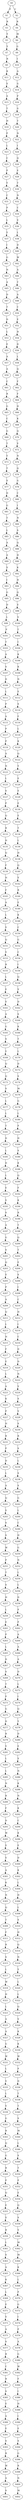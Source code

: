 strict digraph  {
	S0 -> S1 [ label = P ];
	S0 -> S2 [ label = C ];
	S1 -> S3 [ label = R ];
	S2 -> S4 [ label = R ];
	S3 -> S5 [ label = Y ];
	S4 -> S6 [ label = M ];
	S5 -> S7 [ label = Y ];
	S6 -> S8 [ label = G ];
	S7 -> S9 [ label = R ];
	S8 -> S10 [ label = I ];
	S9 -> S11 [ label = R ];
	S10 -> S12 [ label = A ];
	S11 -> S13 [ label = V ];
	S12 -> S14 [ label = G ];
	S13 -> S15 [ label = A ];
	S14 -> S16 [ label = P ];
	S15 -> S17 [ label = T ];
	S16 -> S18 [ label = G ];
	S17 -> S19 [ label = H ];
	S18 -> S20 [ label = T ];
	S19 -> S21 [ label = P ];
	S20 -> S22 [ label = N ];
	S21 -> S23 [ label = L ];
	S22 -> S24 [ label = I ];
	S23 -> S25 [ label = C ];
	S24 -> S26 [ label = Q ];
	S25 -> S27 [ label = P ];
	S26 -> S28 [ label = E ];
	S27 -> S29 [ label = Y ];
	S28 -> S30 [ label = T ];
	S29 -> S31 [ label = C ];
	S30 -> S32 [ label = N ];
	S31 -> S33 [ label = P ];
	S32 -> S34 [ label = C ];
	S33 -> S35 [ label = L ];
	S34 -> S36 [ label = V ];
	S35 -> S37 [ label = Y ];
	S36 -> S38 [ label = L ];
	S37 -> S39 [ label = I ];
	S38 -> S40 [ label = D ];
	S39 -> S41 [ label = G ];
	S40 -> S42 [ label = W ];
	S41 -> S43 [ label = N ];
	S42 -> S44 [ label = A ];
	S43 -> S45 [ label = A ];
	S44 -> S46 [ label = T ];
	S45 -> S47 [ label = D ];
	S46 -> S48 [ label = A ];
	S47 -> S49 [ label = T ];
	S48 -> S50 [ label = C ];
	S49 -> S51 [ label = D ];
	S50 -> S52 [ label = E ];
	S51 -> S53 [ label = L ];
	S52 -> S54 [ label = H ];
	S53 -> S55 [ label = E ];
	S54 -> S56 [ label = D ];
	S55 -> S57 [ label = A ];
	S56 -> S58 [ label = L ];
	S57 -> S59 [ label = A ];
	S58 -> S60 [ label = Q ];
	S59 -> S61 [ label = C ];
	S60 -> S62 [ label = F ];
	S61 -> S63 [ label = R ];
	S62 -> S64 [ label = F ];
	S63 -> S65 [ label = G ];
	S64 -> S66 [ label = H ];
	S65 -> S67 [ label = C ];
	S66 -> S68 [ label = K ];
	S67 -> S69 [ label = G ];
	S68 -> S70 [ label = Q ];
	S69 -> S71 [ label = T ];
	S70 -> S72 [ label = V ];
	S71 -> S73 [ label = Y ];
	S72 -> S74 [ label = N ];
	S73 -> S75 [ label = T ];
	S74 -> S76 [ label = Q ];
	S75 -> S77 [ label = V ];
	S76 -> S78 [ label = G ];
	S77 -> S79 [ label = D ];
	S78 -> S80 [ label = C ];
	S79 -> S81 [ label = G ];
	S80 -> S82 [ label = I ];
	S81 -> S83 [ label = T ];
	S82 -> S84 [ label = N ];
	S83 -> S85 [ label = L ];
	S84 -> S86 [ label = S ];
	S85 -> S87 [ label = A ];
	S86 -> S88 [ label = Q ];
	S87 -> S89 [ label = A ];
	S88 -> S90 [ label = H ];
	S89 -> S91 [ label = V ];
	S90 -> S92 [ label = K ];
	S91 -> S93 [ label = I ];
	S92 -> S94 [ label = H ];
	S93 -> S95 [ label = G ];
	S94 -> S96 [ label = Q ];
	S95 -> S97 [ label = D ];
	S96 -> S98 [ label = E ];
	S97 -> S99 [ label = L ];
	S98 -> S100 [ label = V ];
	S99 -> S101 [ label = P ];
	S100 -> S102 [ label = T ];
	S101 -> S103 [ label = T ];
	S102 -> S104 [ label = I ];
	S103 -> S105 [ label = A ];
	S104 -> S106 [ label = K ];
	S105 -> S107 [ label = S ];
	S106 -> S108 [ label = K ];
	S107 -> S109 [ label = D ];
	S108 -> S110 [ label = N ];
	S109 -> S111 [ label = L ];
	S110 -> S112 [ label = E ];
	S111 -> S113 [ label = P ];
	S112 -> S114 [ label = S ];
	S113 -> S115 [ label = A ];
	S114 -> S116 [ label = F ];
	S115 -> S117 [ label = P ];
	S116 -> S118 [ label = L ];
	S117 -> S119 [ label = P ];
	S118 -> S120 [ label = K ];
	S119 -> S121 [ label = A ];
	S120 -> S122 [ label = Q ];
	S121 -> S123 [ label = N ];
	S122 -> S124 [ label = Y ];
	S123 -> S125 [ label = L ];
	S124 -> S126 [ label = E ];
	S125 -> S127 [ label = S ];
	S126 -> S128 [ label = E ];
	S127 -> S129 [ label = P ];
	S128 -> S130 [ label = E ];
	S129 -> S131 [ label = Q ];
	S130 -> S132 [ label = E ];
	S131 -> S133 [ label = R ];
	S132 -> S134 [ label = T ];
	S133 -> S135 [ label = H ];
	S134 -> S136 [ label = L ];
	S135 -> S137 [ label = Q ];
	S136 -> S138 [ label = H ];
	S137 -> S139 [ label = F ];
	S138 -> S140 [ label = Q ];
	S139 -> S141 [ label = H ];
	S140 -> S142 [ label = V ];
	S141 -> S143 [ label = F ];
	S142 -> S144 [ label = R ];
	S143 -> S145 [ label = A ];
	S144 -> S146 [ label = E ];
	S145 -> S147 [ label = L ];
	S146 -> S148 [ label = K ];
	S147 -> S149 [ label = V ];
	S148 -> S150 [ label = C ];
	S149 -> S151 [ label = Q ];
	S150 -> S152 [ label = G ];
	S151 -> S153 [ label = V ];
	S152 -> S154 [ label = C ];
	S153 -> S155 [ label = R ];
	S154 -> S156 [ label = I ];
	S155 -> S157 [ label = L ];
	S156 -> S158 [ label = Q ];
	S157 -> S159 [ label = E ];
	S158 -> S160 [ label = V ];
	S159 -> S161 [ label = V ];
	S160 -> S162 [ label = D ];
	S161 -> S163 [ label = A ];
	S162 -> S164 [ label = S ];
	S163 -> S165 [ label = G ];
	S164 -> S166 [ label = K ];
	S165 -> S167 [ label = S ];
	S166 -> S168 [ label = T ];
	S167 -> S169 [ label = Y ];
	S168 -> S170 [ label = L ];
	S169 -> S171 [ label = Q ];
	S170 -> S172 [ label = D ];
	S171 -> S173 [ label = Q ];
	S172 -> S174 [ label = S ];
	S173 -> S175 [ label = S ];
	S174 -> S176 [ label = M ];
	S175 -> S177 [ label = L ];
	S176 -> S178 [ label = G ];
	S177 -> S179 [ label = L ];
	S178 -> S180 [ label = L ];
	S179 -> S181 [ label = T ];
	S180 -> S182 [ label = P ];
	S181 -> S183 [ label = D ];
	S182 -> S184 [ label = H ];
	S183 -> S185 [ label = L ];
	S184 -> S186 [ label = S ];
	S185 -> S187 [ label = D ];
	S186 -> S188 [ label = K ];
	S187 -> S189 [ label = L ];
	S188 -> S190 [ label = Q ];
	S189 -> S191 [ label = E ];
	S190 -> S192 [ label = F ];
	S191 -> S193 [ label = V ];
	S192 -> S194 [ label = K ];
	S193 -> S195 [ label = S ];
	S194 -> S196 [ label = R ];
	S195 -> S197 [ label = A ];
	S196 -> S198 [ label = T ];
	S197 -> S199 [ label = G ];
	S198 -> S200 [ label = Q ];
	S199 -> S201 [ label = S ];
	S200 -> S202 [ label = T ];
	S201 -> S203 [ label = Q ];
	S202 -> S204 [ label = E ];
	S203 -> S205 [ label = V ];
	S204 -> S206 [ label = S ];
	S205 -> S207 [ label = P ];
	S206 -> S208 [ label = I ];
	S207 -> S209 [ label = A ];
	S208 -> S210 [ label = C ];
	S209 -> S211 [ label = Q ];
	S210 -> S212 [ label = H ];
	S211 -> S213 [ label = L ];
	S212 -> S214 [ label = I ];
	S213 -> S215 [ label = H ];
	S214 -> S216 [ label = C ];
	S215 -> S217 [ label = F ];
	S216 -> S218 [ label = D ];
	S217 -> S219 [ label = E ];
	S218 -> S220 [ label = D ];
	S219 -> S221 [ label = L ];
	S220 -> S222 [ label = N ];
	S221 -> S223 [ label = A ];
	S222 -> S224 [ label = V ];
	S223 -> S225 [ label = K ];
	S224 -> S226 [ label = S ];
	S225 -> S227 [ label = P ];
	S226 -> S228 [ label = V ];
	S227 -> S229 [ label = H ];
	S228 -> S230 [ label = S ];
	S229 -> S231 [ label = R ];
	S230 -> S232 [ label = R ];
	S231 -> S233 [ label = P ];
	S232 -> S234 [ label = S ];
	S233 -> S235 [ label = D ];
	S234 -> S236 [ label = L ];
	S235 -> S237 [ label = L ];
	S236 -> S238 [ label = S ];
	S237 -> S239 [ label = A ];
	S238 -> S240 [ label = S ];
	S239 -> S241 [ label = Q ];
	S240 -> S242 [ label = G ];
	S241 -> S243 [ label = V ];
	S242 -> S244 [ label = L ];
	S243 -> S245 [ label = S ];
	S244 -> S246 [ label = C ];
	S245 -> S247 [ label = S ];
	S246 -> S248 [ label = H ];
	S247 -> S249 [ label = W ];
	S248 -> S250 [ label = G ];
	S249 -> S251 [ label = P ];
	S250 -> S252 [ label = N ];
	S251 -> S253 [ label = T ];
	S252 -> S254 [ label = L ];
	S253 -> S255 [ label = S ];
	S254 -> S256 [ label = L ];
	S255 -> S257 [ label = H ];
	S256 -> S258 [ label = D ];
	S257 -> S259 [ label = L ];
	S258 -> S260 [ label = P ];
	S259 -> S261 [ label = E ];
	S260 -> S262 [ label = P ];
	S261 -> S263 [ label = P ];
	S262 -> S264 [ label = A ];
	S263 -> S265 [ label = L ];
	S264 -> S266 [ label = A ];
	S265 -> S267 [ label = D ];
	S266 -> S268 [ label = A ];
	S267 -> S269 [ label = S ];
	S268 -> S270 [ label = D ];
	S269 -> S271 [ label = T ];
	S270 -> S272 [ label = L ];
	S271 -> S273 [ label = P ];
	S272 -> S274 [ label = I ];
	S273 -> S275 [ label = G ];
	S274 -> S276 [ label = Q ];
	S275 -> S277 [ label = D ];
	S276 -> S278 [ label = Y ];
	S277 -> S279 [ label = R ];
	S278 -> S280 [ label = D ];
	S279 -> S281 [ label = V ];
	S280 -> S282 [ label = E ];
	S281 -> S283 [ label = L ];
	S282 -> S284 [ label = V ];
	S283 -> S285 [ label = L ];
	S284 -> S286 [ label = N ];
	S285 -> S287 [ label = N ];
	S286 -> S288 [ label = K ];
	S287 -> S289 [ label = R ];
	S288 -> S290 [ label = N ];
	S289 -> S291 [ label = F ];
	S290 -> S292 [ label = K ];
	S291 -> S293 [ label = D ];
	S292 -> S294 [ label = C ];
	S293 -> S295 [ label = W ];
	S294 -> S296 [ label = K ];
	S295 -> S297 [ label = V ];
	S296 -> S298 [ label = E ];
	S297 -> S299 [ label = V ];
	S298 -> S300 [ label = D ];
	S299 -> S301 [ label = A ];
	S300 -> S302 [ label = K ];
	S301 -> S303 [ label = K ];
	S302 -> S304 [ label = L ];
	S303 -> S305 [ label = N ];
	S304 -> S306 [ label = H ];
	S305 -> S307 [ label = Q ];
	S306 -> S308 [ label = L ];
	S307 -> S309 [ label = T ];
	S308 -> S310 [ label = S ];
	S309 -> S311 [ label = F ];
	S310 -> S312 [ label = H ];
	S311 -> S313 [ label = R ];
	S312 -> S314 [ label = Q ];
	S313 -> S315 [ label = S ];
	S314 -> S316 [ label = N ];
	S315 -> S317 [ label = L ];
	S316 -> S318 [ label = Y ];
	S317 -> S319 [ label = W ];
	S318 -> S320 [ label = L ];
	S319 -> S321 [ label = H ];
	S320 -> S322 [ label = L ];
	S321 -> S323 [ label = L ];
	S322 -> S324 [ label = Q ];
	S323 -> S325 [ label = A ];
	S324 -> S326 [ label = V ];
	S325 -> S327 [ label = A ];
	S326 -> S328 [ label = K ];
	S327 -> S329 [ label = G ];
	S328 -> S330 [ label = K ];
	S329 -> S331 [ label = W ];
	S330 -> S332 [ label = W ];
	S331 -> S333 [ label = L ];
	S332 -> S334 [ label = P ];
	S333 -> S335 [ label = V ];
	S334 -> S336 [ label = D ];
	S335 -> S337 [ label = L ];
	S336 -> S338 [ label = T ];
	S337 -> S339 [ label = V ];
	S338 -> S340 [ label = T ];
	S339 -> S341 [ label = G ];
	S340 -> S342 [ label = S ];
	S341 -> S343 [ label = R ];
	S342 -> S344 [ label = M ];
	S343 -> S345 [ label = Q ];
	S344 -> S346 [ label = L ];
	S345 -> S347 [ label = G ];
	S346 -> S348 [ label = S ];
	S347 -> S349 [ label = R ];
	S348 -> S350 [ label = T ];
	S349 -> S351 [ label = P ];
	S350 -> S352 [ label = P ];
	S351 -> S353 [ label = Q ];
	S352 -> S354 [ label = E ];
	S353 -> S355 [ label = E ];
	S354 -> S356 [ label = Q ];
	S355 -> S357 [ label = V ];
	S356 -> S358 [ label = S ];
	S357 -> S359 [ label = R ];
	S358 -> S360 [ label = V ];
	S359 -> S361 [ label = L ];
	S360 -> S362 [ label = M ];
	S361 -> S363 [ label = S ];
	S362 -> S364 [ label = M ];
	S363 -> S365 [ label = A ];
	S364 -> S366 [ label = K ];
	S365 -> S367 [ label = K ];
	S366 -> S368 [ label = L ];
	S367 -> S369 [ label = L ];
	S368 -> S370 [ label = P ];
	S369 -> S371 [ label = E ];
	S370 -> S372 [ label = G ];
	S371 -> S373 [ label = V ];
	S372 -> S374 [ label = I ];
	S373 -> S375 [ label = A ];
	S374 -> S376 [ label = P ];
	S375 -> S377 [ label = S ];
	S376 -> S378 [ label = A ];
	S377 -> S379 [ label = R ];
	S378 -> S380 [ label = G ];
	S379 -> S381 [ label = C ];
	S380 -> S382 [ label = W ];
	S381 -> S383 [ label = R ];
	S382 -> S384 [ label = F ];
	S383 -> S385 [ label = S ];
	S384 -> S386 [ label = I ];
	S385 -> S387 [ label = E ];
	S386 -> S388 [ label = H ];
	S387 -> S389 [ label = A ];
	S388 -> S390 [ label = I ];
	S389 -> S391 [ label = E ];
	S390 -> S392 [ label = E ];
	S391 -> S393 [ label = S ];
	S392 -> S394 [ label = S ];
	S393 -> S395 [ label = R ];
	S394 -> S396 [ label = G ];
	S395 -> S397 [ label = W ];
	S396 -> S398 [ label = R ];
	S397 -> S399 [ label = A ];
	S398 -> S400 [ label = N ];
	S399 -> S401 [ label = S ];
	S400 -> S402 [ label = M ];
}
